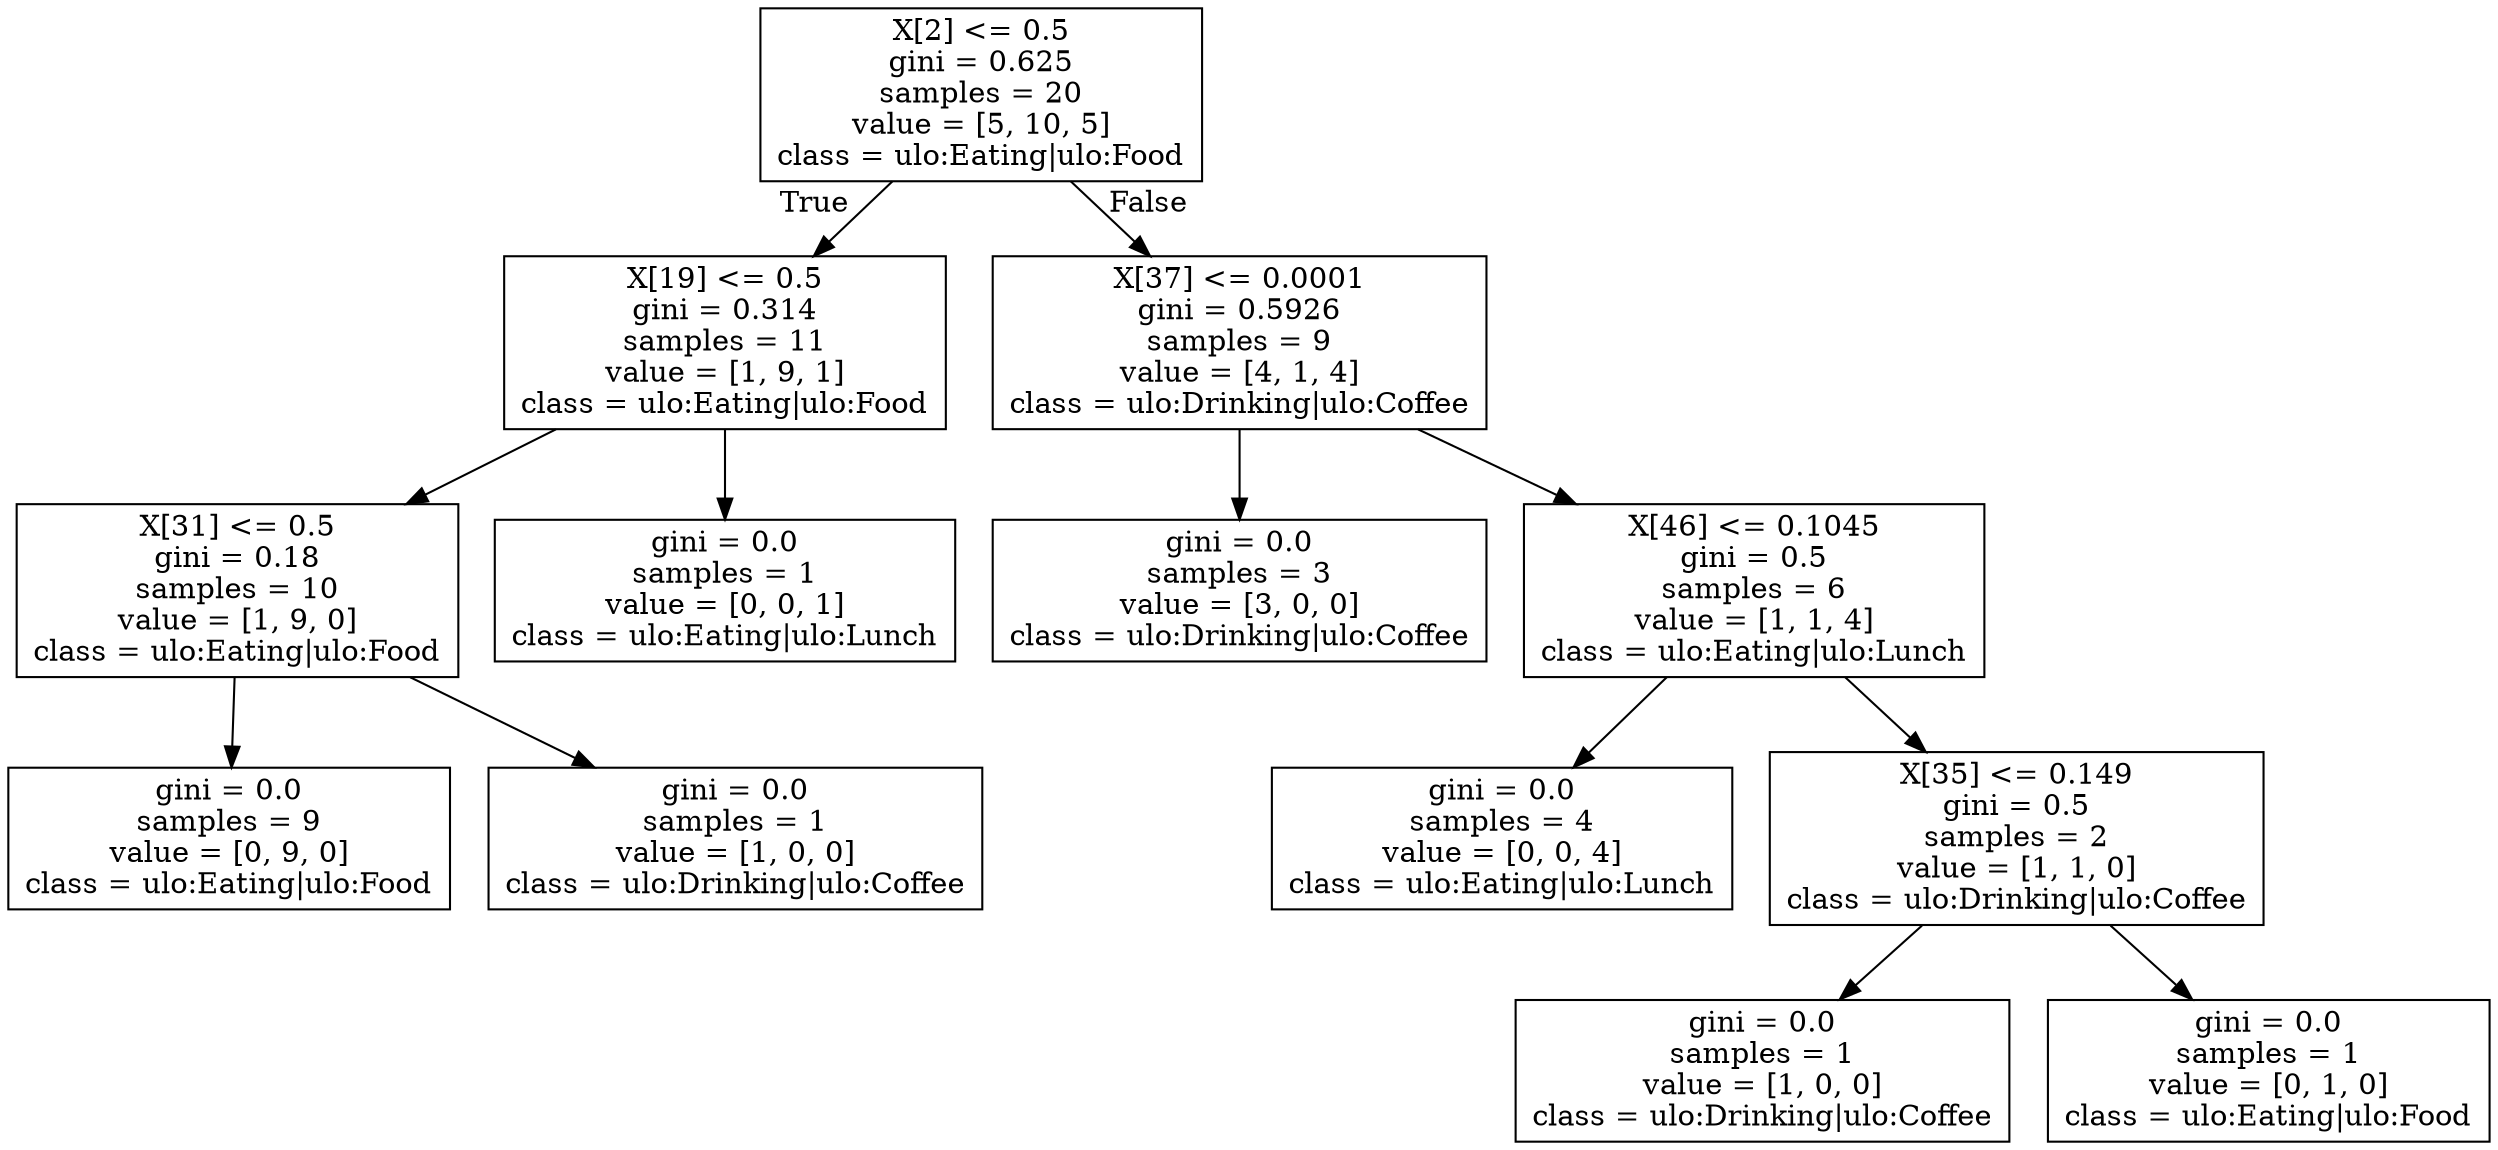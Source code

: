 digraph Tree {
node [shape=box] ;
0 [label="X[2] <= 0.5\ngini = 0.625\nsamples = 20\nvalue = [5, 10, 5]\nclass = ulo:Eating|ulo:Food"] ;
1 [label="X[19] <= 0.5\ngini = 0.314\nsamples = 11\nvalue = [1, 9, 1]\nclass = ulo:Eating|ulo:Food"] ;
0 -> 1 [labeldistance=2.5, labelangle=45, headlabel="True"] ;
2 [label="X[31] <= 0.5\ngini = 0.18\nsamples = 10\nvalue = [1, 9, 0]\nclass = ulo:Eating|ulo:Food"] ;
1 -> 2 ;
3 [label="gini = 0.0\nsamples = 9\nvalue = [0, 9, 0]\nclass = ulo:Eating|ulo:Food"] ;
2 -> 3 ;
4 [label="gini = 0.0\nsamples = 1\nvalue = [1, 0, 0]\nclass = ulo:Drinking|ulo:Coffee"] ;
2 -> 4 ;
5 [label="gini = 0.0\nsamples = 1\nvalue = [0, 0, 1]\nclass = ulo:Eating|ulo:Lunch"] ;
1 -> 5 ;
6 [label="X[37] <= 0.0001\ngini = 0.5926\nsamples = 9\nvalue = [4, 1, 4]\nclass = ulo:Drinking|ulo:Coffee"] ;
0 -> 6 [labeldistance=2.5, labelangle=-45, headlabel="False"] ;
7 [label="gini = 0.0\nsamples = 3\nvalue = [3, 0, 0]\nclass = ulo:Drinking|ulo:Coffee"] ;
6 -> 7 ;
8 [label="X[46] <= 0.1045\ngini = 0.5\nsamples = 6\nvalue = [1, 1, 4]\nclass = ulo:Eating|ulo:Lunch"] ;
6 -> 8 ;
9 [label="gini = 0.0\nsamples = 4\nvalue = [0, 0, 4]\nclass = ulo:Eating|ulo:Lunch"] ;
8 -> 9 ;
10 [label="X[35] <= 0.149\ngini = 0.5\nsamples = 2\nvalue = [1, 1, 0]\nclass = ulo:Drinking|ulo:Coffee"] ;
8 -> 10 ;
11 [label="gini = 0.0\nsamples = 1\nvalue = [1, 0, 0]\nclass = ulo:Drinking|ulo:Coffee"] ;
10 -> 11 ;
12 [label="gini = 0.0\nsamples = 1\nvalue = [0, 1, 0]\nclass = ulo:Eating|ulo:Food"] ;
10 -> 12 ;
}